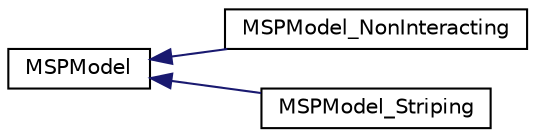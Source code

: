 digraph "Graphical Class Hierarchy"
{
  edge [fontname="Helvetica",fontsize="10",labelfontname="Helvetica",labelfontsize="10"];
  node [fontname="Helvetica",fontsize="10",shape=record];
  rankdir="LR";
  Node0 [label="MSPModel",height=0.2,width=0.4,color="black", fillcolor="white", style="filled",URL="$de/da8/class_m_s_p_model.html",tooltip="The pedestrian following model. "];
  Node0 -> Node1 [dir="back",color="midnightblue",fontsize="10",style="solid",fontname="Helvetica"];
  Node1 [label="MSPModel_NonInteracting",height=0.2,width=0.4,color="black", fillcolor="white", style="filled",URL="$d1/d51/class_m_s_p_model___non_interacting.html",tooltip="The pedestrian following model. "];
  Node0 -> Node2 [dir="back",color="midnightblue",fontsize="10",style="solid",fontname="Helvetica"];
  Node2 [label="MSPModel_Striping",height=0.2,width=0.4,color="black", fillcolor="white", style="filled",URL="$d0/d71/class_m_s_p_model___striping.html",tooltip="The pedestrian following model. "];
}
